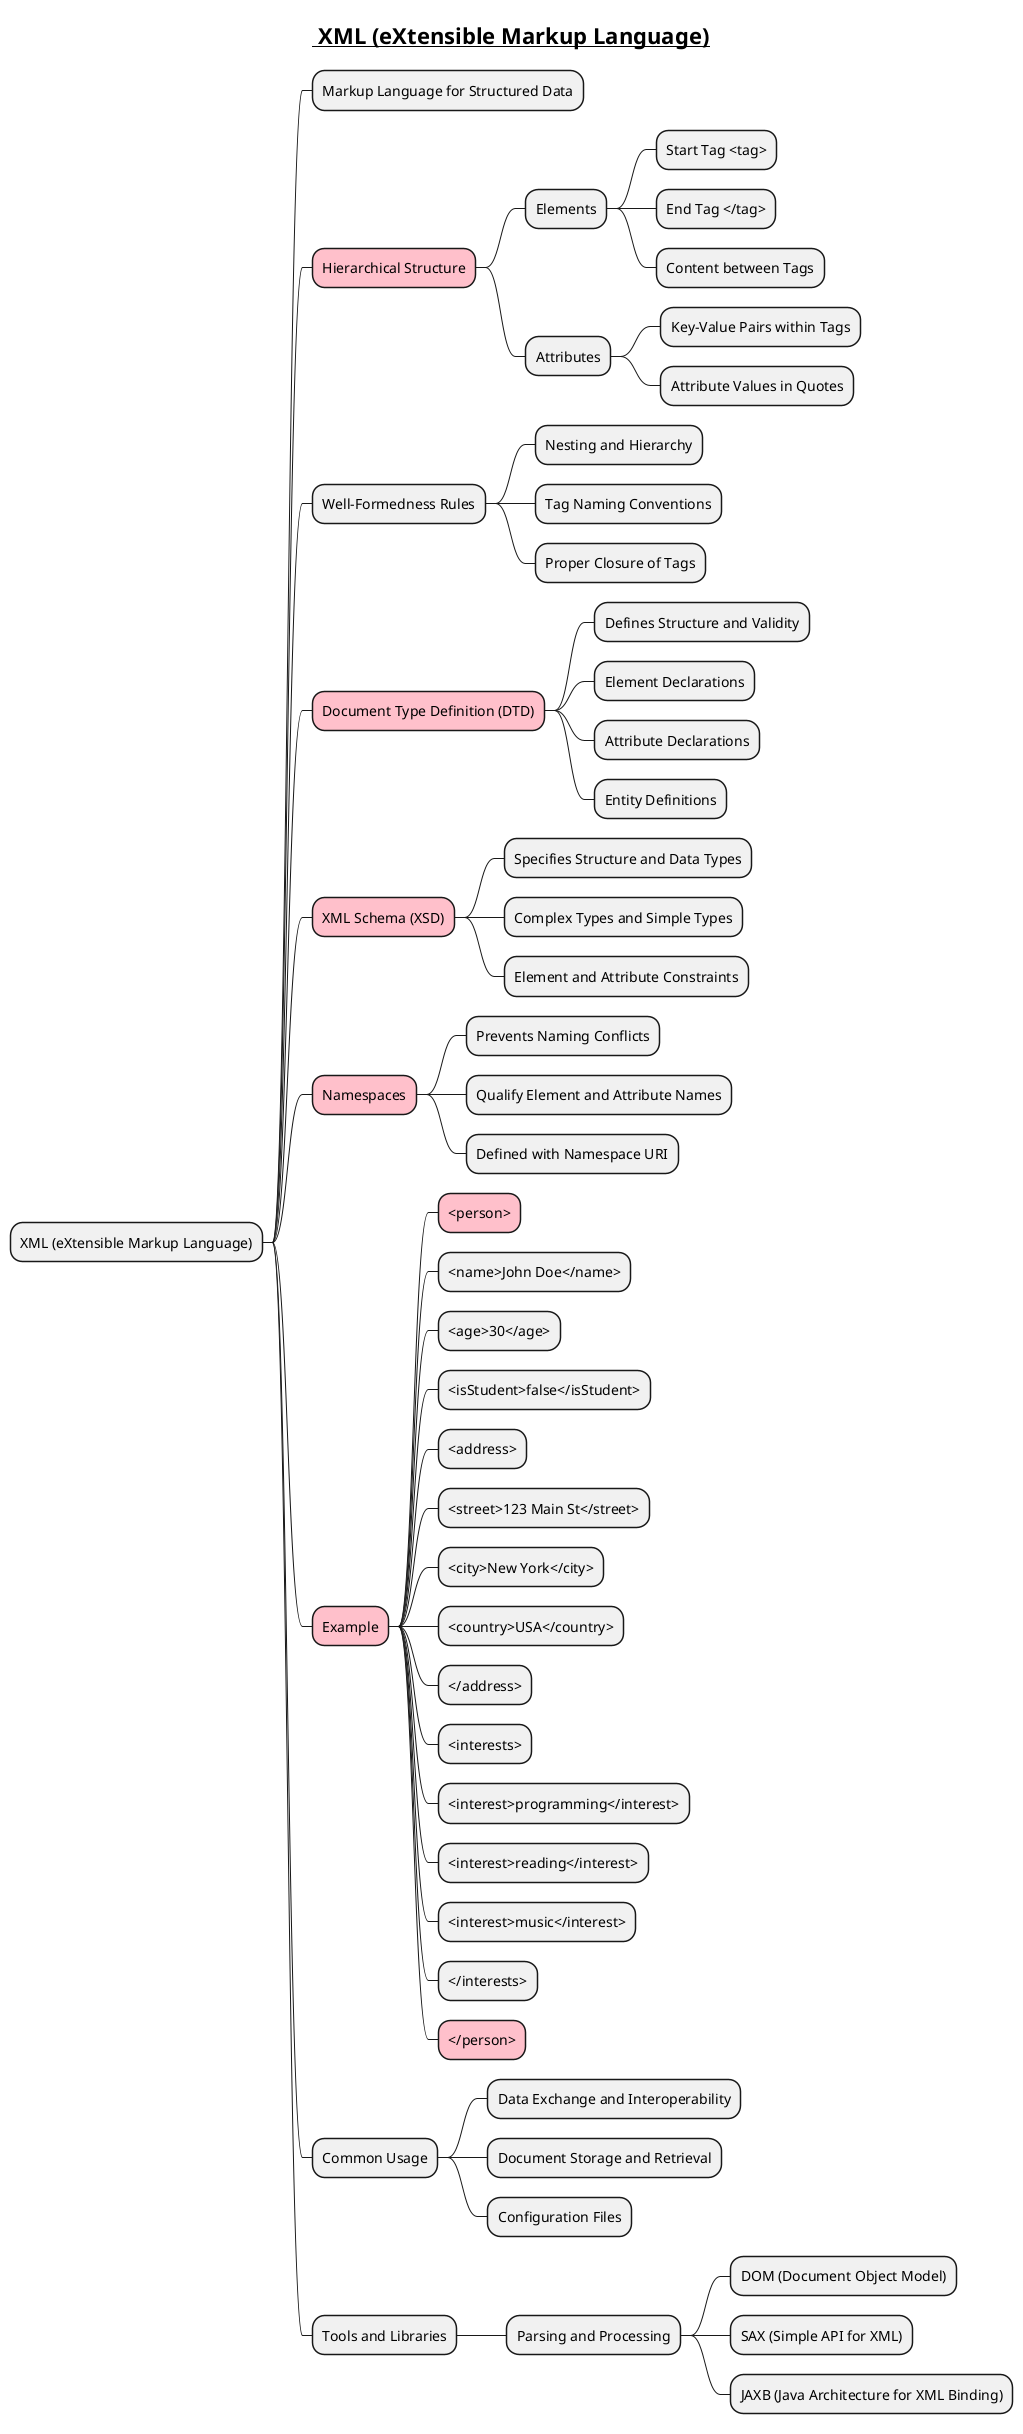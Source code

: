 @startmindmap
title =__ XML (eXtensible Markup Language)__

* XML (eXtensible Markup Language)
** Markup Language for Structured Data
**[#pink] Hierarchical Structure
*** Elements
**** Start Tag <tag>
**** End Tag </tag>
**** Content between Tags
*** Attributes
**** Key-Value Pairs within Tags
**** Attribute Values in Quotes
** Well-Formedness Rules
*** Nesting and Hierarchy
*** Tag Naming Conventions
*** Proper Closure of Tags
**[#pink] Document Type Definition (DTD)
*** Defines Structure and Validity
*** Element Declarations
*** Attribute Declarations
*** Entity Definitions
**[#pink] XML Schema (XSD)
*** Specifies Structure and Data Types
*** Complex Types and Simple Types
*** Element and Attribute Constraints
**[#pink] Namespaces
*** Prevents Naming Conflicts
*** Qualify Element and Attribute Names
*** Defined with Namespace URI
**[#pink] Example
***[#pink] <person>
***   <name>John Doe</name>
***   <age>30</age>
***   <isStudent>false</isStudent>
***   <address>
***     <street>123 Main St</street>
***     <city>New York</city>
***     <country>USA</country>
***   </address>
***   <interests>
***     <interest>programming</interest>
***     <interest>reading</interest>
***     <interest>music</interest>
***   </interests>
***[#pink] </person>
** Common Usage
*** Data Exchange and Interoperability
*** Document Storage and Retrieval
*** Configuration Files
** Tools and Libraries
*** Parsing and Processing
**** DOM (Document Object Model)
**** SAX (Simple API for XML)
**** JAXB (Java Architecture for XML Binding)
@endmindmap
